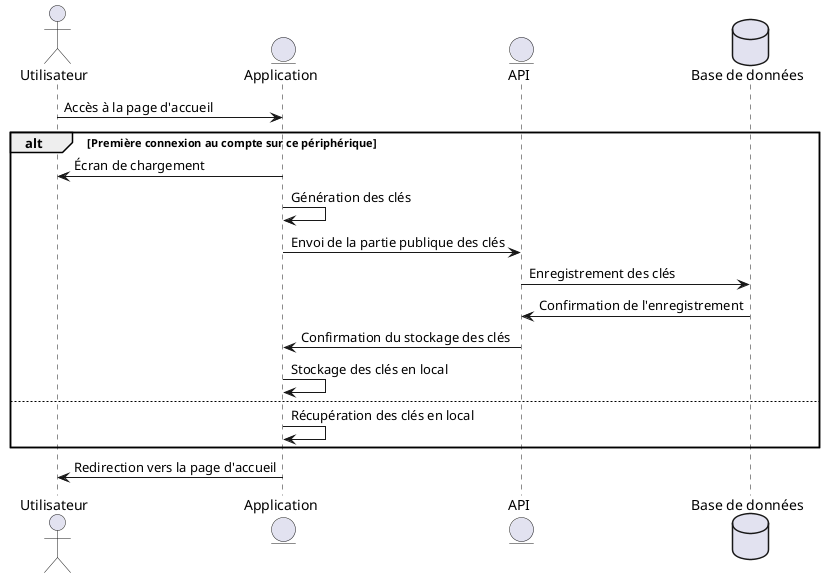 @startuml key-generation
actor "Utilisateur" as User
entity "Application" as Client
entity "API" as API
database "Base de données" as DB

User -> Client : Accès à la page d'accueil
alt Première connexion au compte sur ce périphérique
Client -> User : Écran de chargement
Client -> Client : Génération des clés
Client -> API : Envoi de la partie publique des clés
API -> DB : Enregistrement des clés
DB -> API : Confirmation de l'enregistrement
API -> Client : Confirmation du stockage des clés
Client -> Client : Stockage des clés en local
else
Client -> Client : Récupération des clés en local
end
Client -> User : Redirection vers la page d'accueil
@enduml
